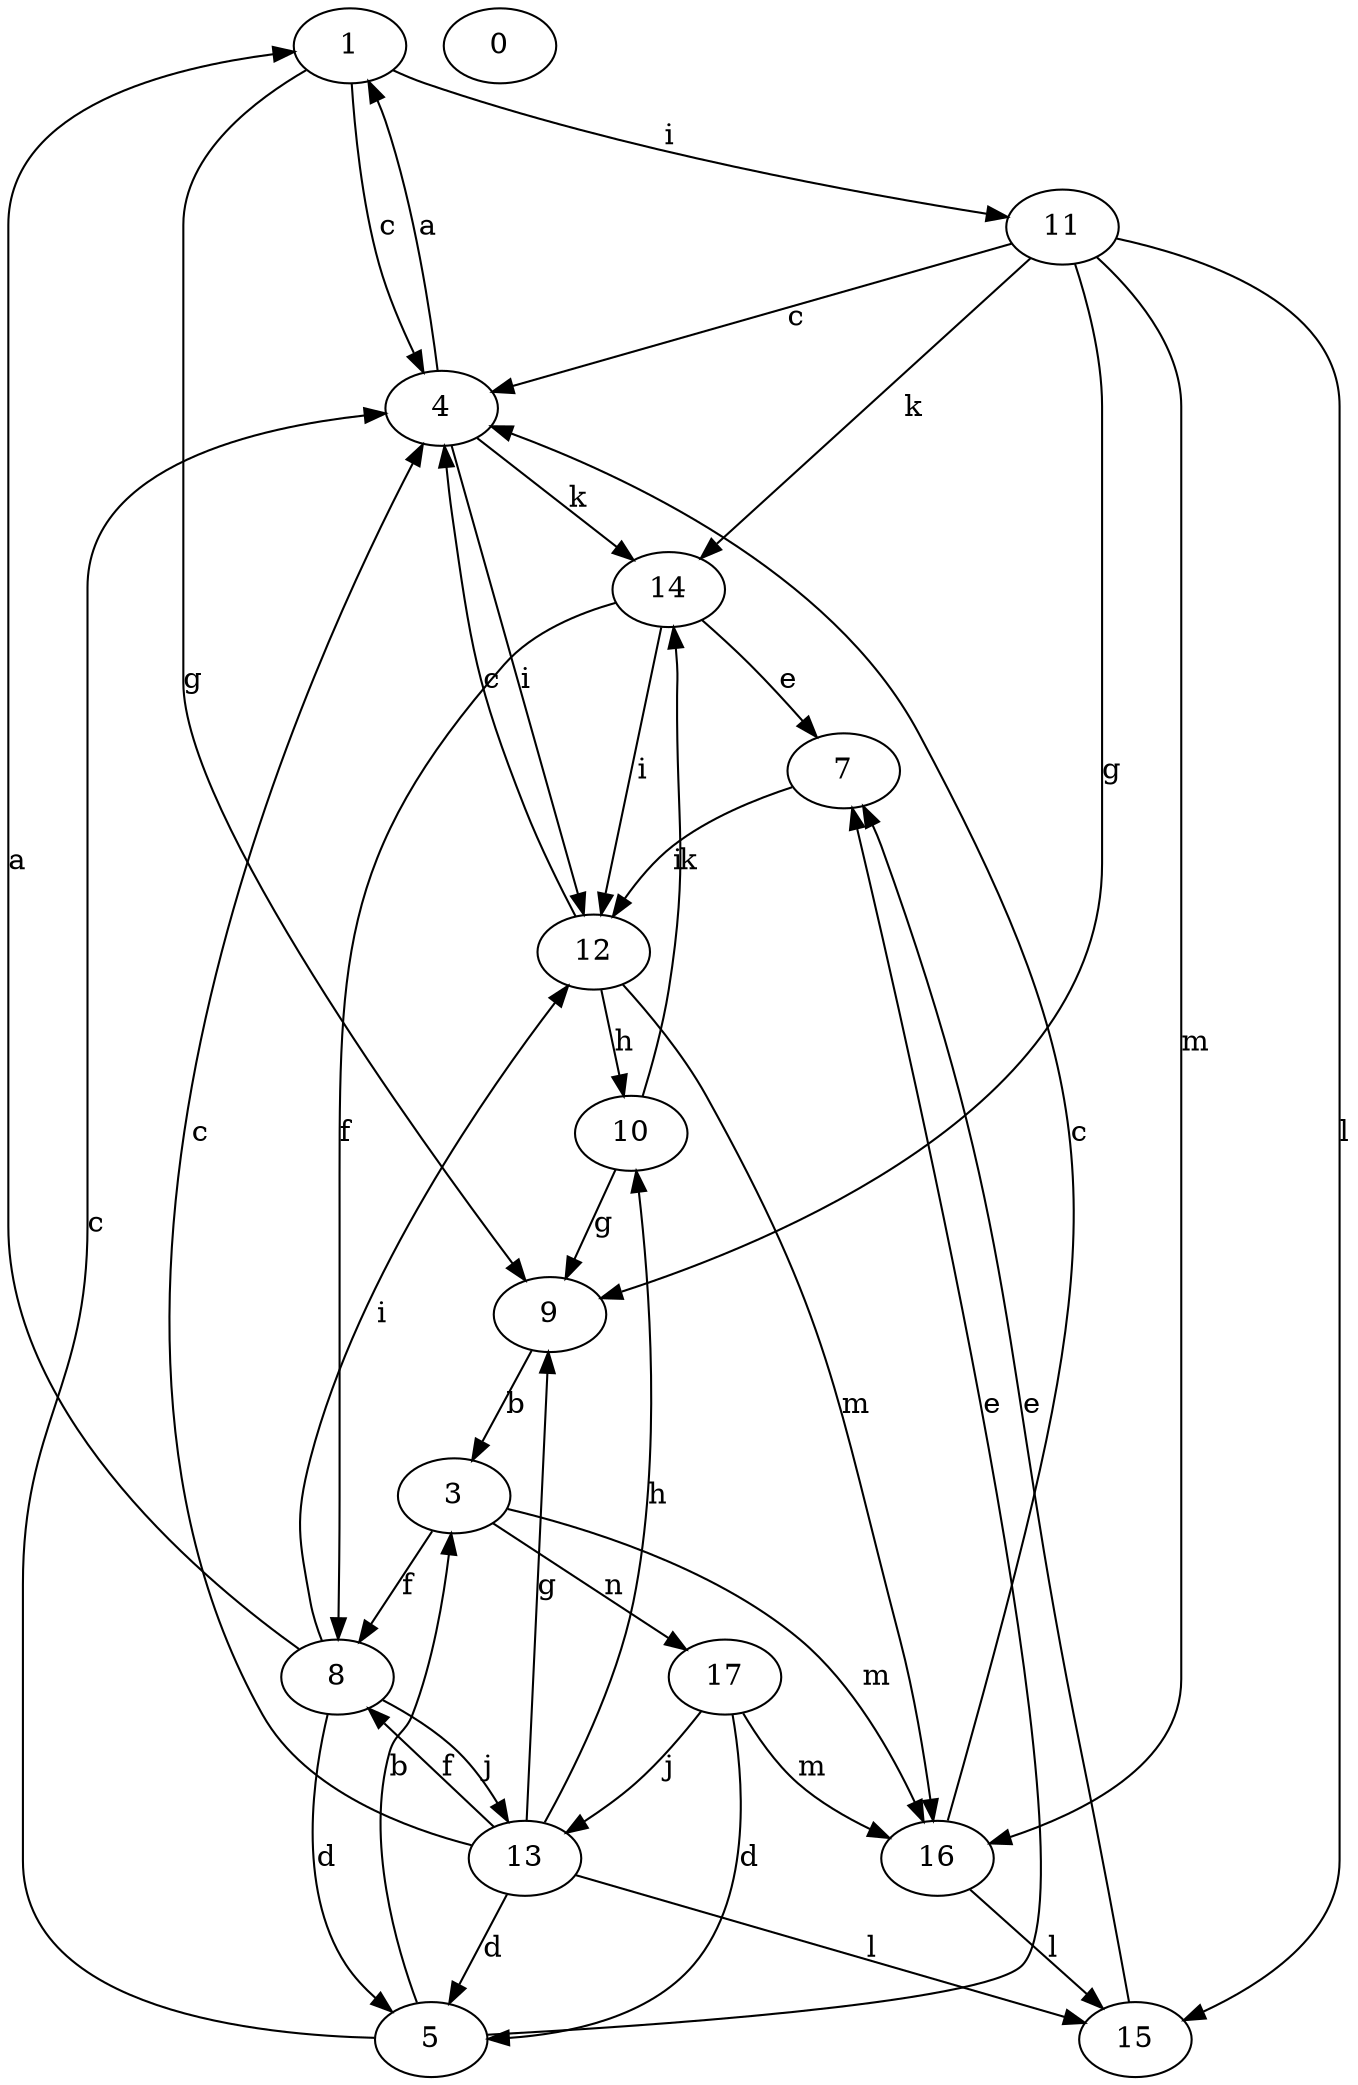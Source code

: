 strict digraph  {
1;
3;
4;
5;
7;
8;
9;
10;
0;
11;
12;
13;
14;
15;
16;
17;
1 -> 4  [label=c];
1 -> 9  [label=g];
1 -> 11  [label=i];
3 -> 8  [label=f];
3 -> 16  [label=m];
3 -> 17  [label=n];
4 -> 1  [label=a];
4 -> 12  [label=i];
4 -> 14  [label=k];
5 -> 3  [label=b];
5 -> 4  [label=c];
5 -> 7  [label=e];
7 -> 12  [label=i];
8 -> 1  [label=a];
8 -> 5  [label=d];
8 -> 12  [label=i];
8 -> 13  [label=j];
9 -> 3  [label=b];
10 -> 9  [label=g];
10 -> 14  [label=k];
11 -> 4  [label=c];
11 -> 9  [label=g];
11 -> 14  [label=k];
11 -> 15  [label=l];
11 -> 16  [label=m];
12 -> 4  [label=c];
12 -> 10  [label=h];
12 -> 16  [label=m];
13 -> 4  [label=c];
13 -> 5  [label=d];
13 -> 8  [label=f];
13 -> 9  [label=g];
13 -> 10  [label=h];
13 -> 15  [label=l];
14 -> 7  [label=e];
14 -> 8  [label=f];
14 -> 12  [label=i];
15 -> 7  [label=e];
16 -> 4  [label=c];
16 -> 15  [label=l];
17 -> 5  [label=d];
17 -> 13  [label=j];
17 -> 16  [label=m];
}
